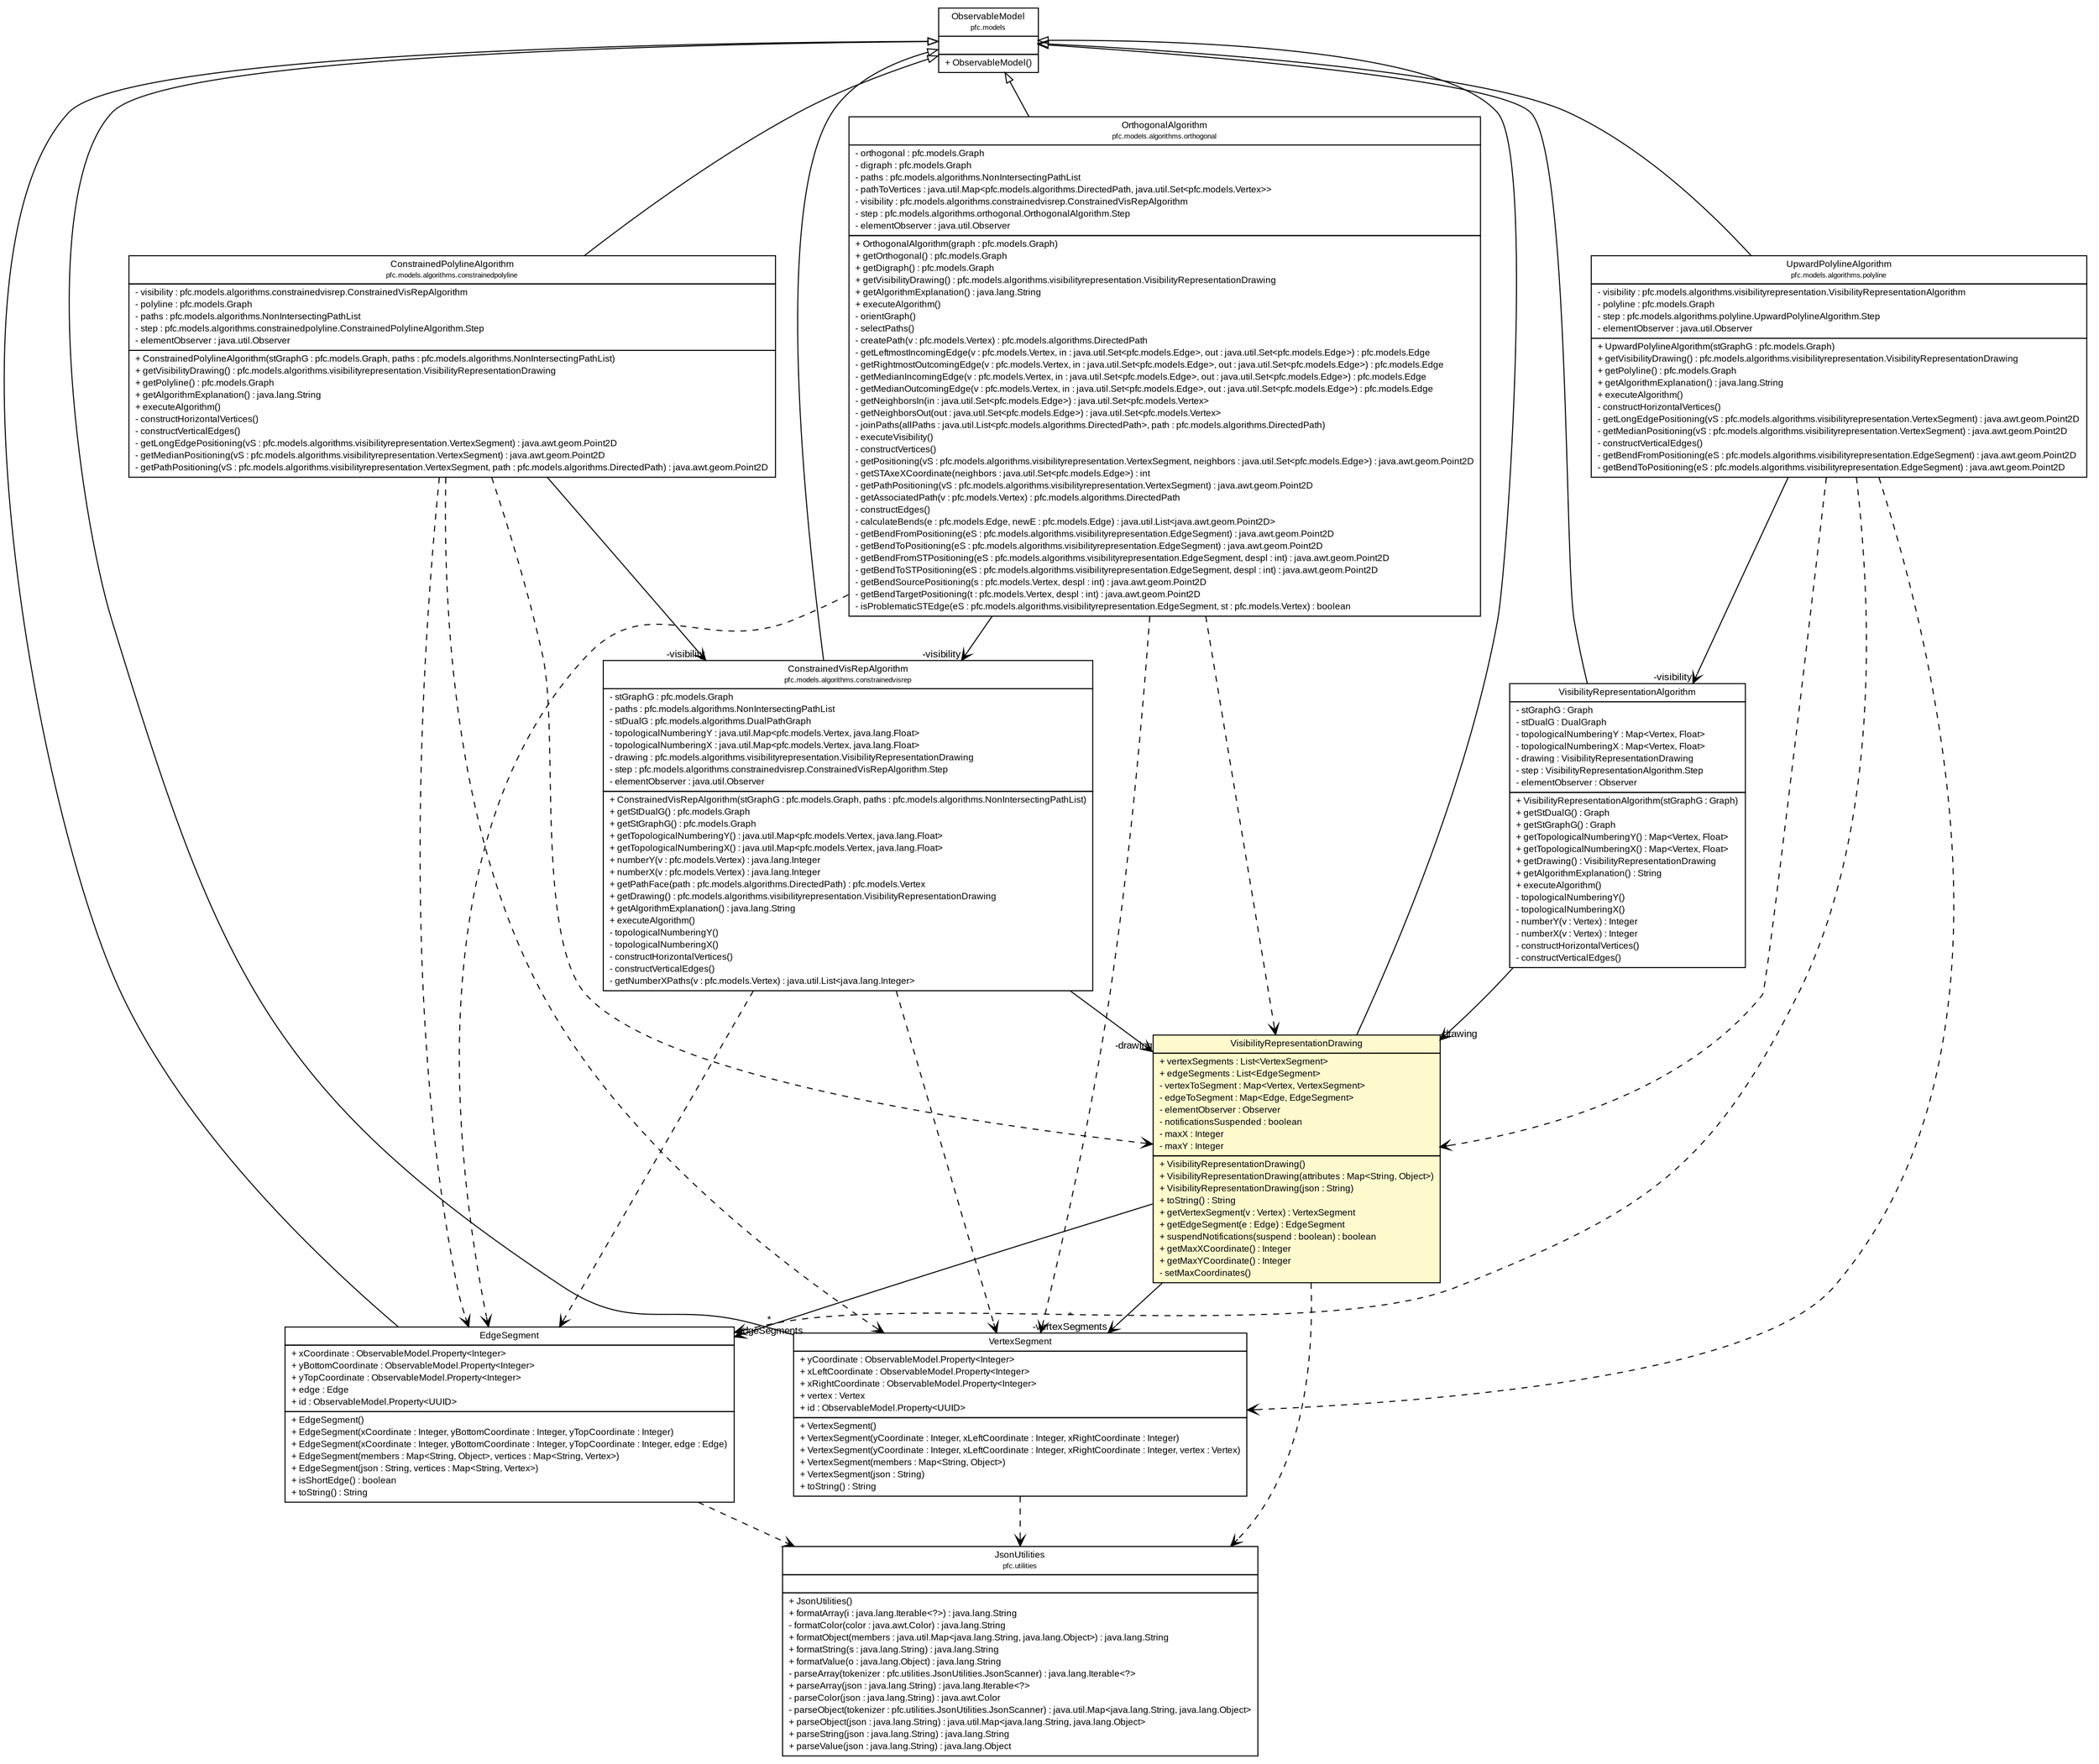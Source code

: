 #!/usr/local/bin/dot
#
# Class diagram 
# Generated by UMLGraph version R5_6 (http://www.umlgraph.org/)
#

digraph G {
	edge [fontname="arial",fontsize=10,labelfontname="arial",labelfontsize=10];
	node [fontname="arial",fontsize=10,shape=plaintext];
	nodesep=0.25;
	ranksep=0.5;
	// pfc.models.ObservableModel
	c17927 [label=<<table title="pfc.models.ObservableModel" border="0" cellborder="1" cellspacing="0" cellpadding="2" port="p" href="../../ObservableModel.html">
		<tr><td><table border="0" cellspacing="0" cellpadding="1">
<tr><td align="center" balign="center"> ObservableModel </td></tr>
<tr><td align="center" balign="center"><font point-size="7.0"> pfc.models </font></td></tr>
		</table></td></tr>
		<tr><td><table border="0" cellspacing="0" cellpadding="1">
<tr><td align="left" balign="left">  </td></tr>
		</table></td></tr>
		<tr><td><table border="0" cellspacing="0" cellpadding="1">
<tr><td align="left" balign="left"> + ObservableModel() </td></tr>
		</table></td></tr>
		</table>>, URL="../../ObservableModel.html", fontname="arial", fontcolor="black", fontsize=9.0];
	// pfc.models.algorithms.constrainedpolyline.ConstrainedPolylineAlgorithm
	c17938 [label=<<table title="pfc.models.algorithms.constrainedpolyline.ConstrainedPolylineAlgorithm" border="0" cellborder="1" cellspacing="0" cellpadding="2" port="p" href="../constrainedpolyline/ConstrainedPolylineAlgorithm.html">
		<tr><td><table border="0" cellspacing="0" cellpadding="1">
<tr><td align="center" balign="center"> ConstrainedPolylineAlgorithm </td></tr>
<tr><td align="center" balign="center"><font point-size="7.0"> pfc.models.algorithms.constrainedpolyline </font></td></tr>
		</table></td></tr>
		<tr><td><table border="0" cellspacing="0" cellpadding="1">
<tr><td align="left" balign="left"> - visibility : pfc.models.algorithms.constrainedvisrep.ConstrainedVisRepAlgorithm </td></tr>
<tr><td align="left" balign="left"> - polyline : pfc.models.Graph </td></tr>
<tr><td align="left" balign="left"> - paths : pfc.models.algorithms.NonIntersectingPathList </td></tr>
<tr><td align="left" balign="left"> - step : pfc.models.algorithms.constrainedpolyline.ConstrainedPolylineAlgorithm.Step </td></tr>
<tr><td align="left" balign="left"> - elementObserver : java.util.Observer </td></tr>
		</table></td></tr>
		<tr><td><table border="0" cellspacing="0" cellpadding="1">
<tr><td align="left" balign="left"> + ConstrainedPolylineAlgorithm(stGraphG : pfc.models.Graph, paths : pfc.models.algorithms.NonIntersectingPathList) </td></tr>
<tr><td align="left" balign="left"> + getVisibilityDrawing() : pfc.models.algorithms.visibilityrepresentation.VisibilityRepresentationDrawing </td></tr>
<tr><td align="left" balign="left"> + getPolyline() : pfc.models.Graph </td></tr>
<tr><td align="left" balign="left"> + getAlgorithmExplanation() : java.lang.String </td></tr>
<tr><td align="left" balign="left"> + executeAlgorithm() </td></tr>
<tr><td align="left" balign="left"> - constructHorizontalVertices() </td></tr>
<tr><td align="left" balign="left"> - constructVerticalEdges() </td></tr>
<tr><td align="left" balign="left"> - getLongEdgePositioning(vS : pfc.models.algorithms.visibilityrepresentation.VertexSegment) : java.awt.geom.Point2D </td></tr>
<tr><td align="left" balign="left"> - getMedianPositioning(vS : pfc.models.algorithms.visibilityrepresentation.VertexSegment) : java.awt.geom.Point2D </td></tr>
<tr><td align="left" balign="left"> - getPathPositioning(vS : pfc.models.algorithms.visibilityrepresentation.VertexSegment, path : pfc.models.algorithms.DirectedPath) : java.awt.geom.Point2D </td></tr>
		</table></td></tr>
		</table>>, URL="../constrainedpolyline/ConstrainedPolylineAlgorithm.html", fontname="arial", fontcolor="black", fontsize=9.0];
	// pfc.models.algorithms.constrainedvisrep.ConstrainedVisRepAlgorithm
	c17940 [label=<<table title="pfc.models.algorithms.constrainedvisrep.ConstrainedVisRepAlgorithm" border="0" cellborder="1" cellspacing="0" cellpadding="2" port="p" href="../constrainedvisrep/ConstrainedVisRepAlgorithm.html">
		<tr><td><table border="0" cellspacing="0" cellpadding="1">
<tr><td align="center" balign="center"> ConstrainedVisRepAlgorithm </td></tr>
<tr><td align="center" balign="center"><font point-size="7.0"> pfc.models.algorithms.constrainedvisrep </font></td></tr>
		</table></td></tr>
		<tr><td><table border="0" cellspacing="0" cellpadding="1">
<tr><td align="left" balign="left"> - stGraphG : pfc.models.Graph </td></tr>
<tr><td align="left" balign="left"> - paths : pfc.models.algorithms.NonIntersectingPathList </td></tr>
<tr><td align="left" balign="left"> - stDualG : pfc.models.algorithms.DualPathGraph </td></tr>
<tr><td align="left" balign="left"> - topologicalNumberingY : java.util.Map&lt;pfc.models.Vertex, java.lang.Float&gt; </td></tr>
<tr><td align="left" balign="left"> - topologicalNumberingX : java.util.Map&lt;pfc.models.Vertex, java.lang.Float&gt; </td></tr>
<tr><td align="left" balign="left"> - drawing : pfc.models.algorithms.visibilityrepresentation.VisibilityRepresentationDrawing </td></tr>
<tr><td align="left" balign="left"> - step : pfc.models.algorithms.constrainedvisrep.ConstrainedVisRepAlgorithm.Step </td></tr>
<tr><td align="left" balign="left"> - elementObserver : java.util.Observer </td></tr>
		</table></td></tr>
		<tr><td><table border="0" cellspacing="0" cellpadding="1">
<tr><td align="left" balign="left"> + ConstrainedVisRepAlgorithm(stGraphG : pfc.models.Graph, paths : pfc.models.algorithms.NonIntersectingPathList) </td></tr>
<tr><td align="left" balign="left"> + getStDualG() : pfc.models.Graph </td></tr>
<tr><td align="left" balign="left"> + getStGraphG() : pfc.models.Graph </td></tr>
<tr><td align="left" balign="left"> + getTopologicalNumberingY() : java.util.Map&lt;pfc.models.Vertex, java.lang.Float&gt; </td></tr>
<tr><td align="left" balign="left"> + getTopologicalNumberingX() : java.util.Map&lt;pfc.models.Vertex, java.lang.Float&gt; </td></tr>
<tr><td align="left" balign="left"> + numberY(v : pfc.models.Vertex) : java.lang.Integer </td></tr>
<tr><td align="left" balign="left"> + numberX(v : pfc.models.Vertex) : java.lang.Integer </td></tr>
<tr><td align="left" balign="left"> + getPathFace(path : pfc.models.algorithms.DirectedPath) : pfc.models.Vertex </td></tr>
<tr><td align="left" balign="left"> + getDrawing() : pfc.models.algorithms.visibilityrepresentation.VisibilityRepresentationDrawing </td></tr>
<tr><td align="left" balign="left"> + getAlgorithmExplanation() : java.lang.String </td></tr>
<tr><td align="left" balign="left"> + executeAlgorithm() </td></tr>
<tr><td align="left" balign="left"> - topologicalNumberingY() </td></tr>
<tr><td align="left" balign="left"> - topologicalNumberingX() </td></tr>
<tr><td align="left" balign="left"> - constructHorizontalVertices() </td></tr>
<tr><td align="left" balign="left"> - constructVerticalEdges() </td></tr>
<tr><td align="left" balign="left"> - getNumberXPaths(v : pfc.models.Vertex) : java.util.List&lt;java.lang.Integer&gt; </td></tr>
		</table></td></tr>
		</table>>, URL="../constrainedvisrep/ConstrainedVisRepAlgorithm.html", fontname="arial", fontcolor="black", fontsize=9.0];
	// pfc.models.algorithms.orthogonal.OrthogonalAlgorithm
	c17943 [label=<<table title="pfc.models.algorithms.orthogonal.OrthogonalAlgorithm" border="0" cellborder="1" cellspacing="0" cellpadding="2" port="p" href="../orthogonal/OrthogonalAlgorithm.html">
		<tr><td><table border="0" cellspacing="0" cellpadding="1">
<tr><td align="center" balign="center"> OrthogonalAlgorithm </td></tr>
<tr><td align="center" balign="center"><font point-size="7.0"> pfc.models.algorithms.orthogonal </font></td></tr>
		</table></td></tr>
		<tr><td><table border="0" cellspacing="0" cellpadding="1">
<tr><td align="left" balign="left"> - orthogonal : pfc.models.Graph </td></tr>
<tr><td align="left" balign="left"> - digraph : pfc.models.Graph </td></tr>
<tr><td align="left" balign="left"> - paths : pfc.models.algorithms.NonIntersectingPathList </td></tr>
<tr><td align="left" balign="left"> - pathToVertices : java.util.Map&lt;pfc.models.algorithms.DirectedPath, java.util.Set&lt;pfc.models.Vertex&gt;&gt; </td></tr>
<tr><td align="left" balign="left"> - visibility : pfc.models.algorithms.constrainedvisrep.ConstrainedVisRepAlgorithm </td></tr>
<tr><td align="left" balign="left"> - step : pfc.models.algorithms.orthogonal.OrthogonalAlgorithm.Step </td></tr>
<tr><td align="left" balign="left"> - elementObserver : java.util.Observer </td></tr>
		</table></td></tr>
		<tr><td><table border="0" cellspacing="0" cellpadding="1">
<tr><td align="left" balign="left"> + OrthogonalAlgorithm(graph : pfc.models.Graph) </td></tr>
<tr><td align="left" balign="left"> + getOrthogonal() : pfc.models.Graph </td></tr>
<tr><td align="left" balign="left"> + getDigraph() : pfc.models.Graph </td></tr>
<tr><td align="left" balign="left"> + getVisibilityDrawing() : pfc.models.algorithms.visibilityrepresentation.VisibilityRepresentationDrawing </td></tr>
<tr><td align="left" balign="left"> + getAlgorithmExplanation() : java.lang.String </td></tr>
<tr><td align="left" balign="left"> + executeAlgorithm() </td></tr>
<tr><td align="left" balign="left"> - orientGraph() </td></tr>
<tr><td align="left" balign="left"> - selectPaths() </td></tr>
<tr><td align="left" balign="left"> - createPath(v : pfc.models.Vertex) : pfc.models.algorithms.DirectedPath </td></tr>
<tr><td align="left" balign="left"> - getLeftmostIncomingEdge(v : pfc.models.Vertex, in : java.util.Set&lt;pfc.models.Edge&gt;, out : java.util.Set&lt;pfc.models.Edge&gt;) : pfc.models.Edge </td></tr>
<tr><td align="left" balign="left"> - getRightmostOutcomingEdge(v : pfc.models.Vertex, in : java.util.Set&lt;pfc.models.Edge&gt;, out : java.util.Set&lt;pfc.models.Edge&gt;) : pfc.models.Edge </td></tr>
<tr><td align="left" balign="left"> - getMedianIncomingEdge(v : pfc.models.Vertex, in : java.util.Set&lt;pfc.models.Edge&gt;, out : java.util.Set&lt;pfc.models.Edge&gt;) : pfc.models.Edge </td></tr>
<tr><td align="left" balign="left"> - getMedianOutcomingEdge(v : pfc.models.Vertex, in : java.util.Set&lt;pfc.models.Edge&gt;, out : java.util.Set&lt;pfc.models.Edge&gt;) : pfc.models.Edge </td></tr>
<tr><td align="left" balign="left"> - getNeighborsIn(in : java.util.Set&lt;pfc.models.Edge&gt;) : java.util.Set&lt;pfc.models.Vertex&gt; </td></tr>
<tr><td align="left" balign="left"> - getNeighborsOut(out : java.util.Set&lt;pfc.models.Edge&gt;) : java.util.Set&lt;pfc.models.Vertex&gt; </td></tr>
<tr><td align="left" balign="left"> - joinPaths(allPaths : java.util.List&lt;pfc.models.algorithms.DirectedPath&gt;, path : pfc.models.algorithms.DirectedPath) </td></tr>
<tr><td align="left" balign="left"> - executeVisibility() </td></tr>
<tr><td align="left" balign="left"> - constructVertices() </td></tr>
<tr><td align="left" balign="left"> - getPositioning(vS : pfc.models.algorithms.visibilityrepresentation.VertexSegment, neighbors : java.util.Set&lt;pfc.models.Edge&gt;) : java.awt.geom.Point2D </td></tr>
<tr><td align="left" balign="left"> - getSTAxeXCoordinate(neighbors : java.util.Set&lt;pfc.models.Edge&gt;) : int </td></tr>
<tr><td align="left" balign="left"> - getPathPositioning(vS : pfc.models.algorithms.visibilityrepresentation.VertexSegment) : java.awt.geom.Point2D </td></tr>
<tr><td align="left" balign="left"> - getAssociatedPath(v : pfc.models.Vertex) : pfc.models.algorithms.DirectedPath </td></tr>
<tr><td align="left" balign="left"> - constructEdges() </td></tr>
<tr><td align="left" balign="left"> - calculateBends(e : pfc.models.Edge, newE : pfc.models.Edge) : java.util.List&lt;java.awt.geom.Point2D&gt; </td></tr>
<tr><td align="left" balign="left"> - getBendFromPositioning(eS : pfc.models.algorithms.visibilityrepresentation.EdgeSegment) : java.awt.geom.Point2D </td></tr>
<tr><td align="left" balign="left"> - getBendToPositioning(eS : pfc.models.algorithms.visibilityrepresentation.EdgeSegment) : java.awt.geom.Point2D </td></tr>
<tr><td align="left" balign="left"> - getBendFromSTPositioning(eS : pfc.models.algorithms.visibilityrepresentation.EdgeSegment, despl : int) : java.awt.geom.Point2D </td></tr>
<tr><td align="left" balign="left"> - getBendToSTPositioning(eS : pfc.models.algorithms.visibilityrepresentation.EdgeSegment, despl : int) : java.awt.geom.Point2D </td></tr>
<tr><td align="left" balign="left"> - getBendSourcePositioning(s : pfc.models.Vertex, despl : int) : java.awt.geom.Point2D </td></tr>
<tr><td align="left" balign="left"> - getBendTargetPositioning(t : pfc.models.Vertex, despl : int) : java.awt.geom.Point2D </td></tr>
<tr><td align="left" balign="left"> - isProblematicSTEdge(eS : pfc.models.algorithms.visibilityrepresentation.EdgeSegment, st : pfc.models.Vertex) : boolean </td></tr>
		</table></td></tr>
		</table>>, URL="../orthogonal/OrthogonalAlgorithm.html", fontname="arial", fontcolor="black", fontsize=9.0];
	// pfc.models.algorithms.polyline.UpwardPolylineAlgorithm
	c17946 [label=<<table title="pfc.models.algorithms.polyline.UpwardPolylineAlgorithm" border="0" cellborder="1" cellspacing="0" cellpadding="2" port="p" href="../polyline/UpwardPolylineAlgorithm.html">
		<tr><td><table border="0" cellspacing="0" cellpadding="1">
<tr><td align="center" balign="center"> UpwardPolylineAlgorithm </td></tr>
<tr><td align="center" balign="center"><font point-size="7.0"> pfc.models.algorithms.polyline </font></td></tr>
		</table></td></tr>
		<tr><td><table border="0" cellspacing="0" cellpadding="1">
<tr><td align="left" balign="left"> - visibility : pfc.models.algorithms.visibilityrepresentation.VisibilityRepresentationAlgorithm </td></tr>
<tr><td align="left" balign="left"> - polyline : pfc.models.Graph </td></tr>
<tr><td align="left" balign="left"> - step : pfc.models.algorithms.polyline.UpwardPolylineAlgorithm.Step </td></tr>
<tr><td align="left" balign="left"> - elementObserver : java.util.Observer </td></tr>
		</table></td></tr>
		<tr><td><table border="0" cellspacing="0" cellpadding="1">
<tr><td align="left" balign="left"> + UpwardPolylineAlgorithm(stGraphG : pfc.models.Graph) </td></tr>
<tr><td align="left" balign="left"> + getVisibilityDrawing() : pfc.models.algorithms.visibilityrepresentation.VisibilityRepresentationDrawing </td></tr>
<tr><td align="left" balign="left"> + getPolyline() : pfc.models.Graph </td></tr>
<tr><td align="left" balign="left"> + getAlgorithmExplanation() : java.lang.String </td></tr>
<tr><td align="left" balign="left"> + executeAlgorithm() </td></tr>
<tr><td align="left" balign="left"> - constructHorizontalVertices() </td></tr>
<tr><td align="left" balign="left"> - getLongEdgePositioning(vS : pfc.models.algorithms.visibilityrepresentation.VertexSegment) : java.awt.geom.Point2D </td></tr>
<tr><td align="left" balign="left"> - getMedianPositioning(vS : pfc.models.algorithms.visibilityrepresentation.VertexSegment) : java.awt.geom.Point2D </td></tr>
<tr><td align="left" balign="left"> - constructVerticalEdges() </td></tr>
<tr><td align="left" balign="left"> - getBendFromPositioning(eS : pfc.models.algorithms.visibilityrepresentation.EdgeSegment) : java.awt.geom.Point2D </td></tr>
<tr><td align="left" balign="left"> - getBendToPositioning(eS : pfc.models.algorithms.visibilityrepresentation.EdgeSegment) : java.awt.geom.Point2D </td></tr>
		</table></td></tr>
		</table>>, URL="../polyline/UpwardPolylineAlgorithm.html", fontname="arial", fontcolor="black", fontsize=9.0];
	// pfc.models.algorithms.visibilityrepresentation.VisibilityRepresentationDrawing
	c17956 [label=<<table title="pfc.models.algorithms.visibilityrepresentation.VisibilityRepresentationDrawing" border="0" cellborder="1" cellspacing="0" cellpadding="2" port="p" bgcolor="lemonChiffon" href="./VisibilityRepresentationDrawing.html">
		<tr><td><table border="0" cellspacing="0" cellpadding="1">
<tr><td align="center" balign="center"> VisibilityRepresentationDrawing </td></tr>
		</table></td></tr>
		<tr><td><table border="0" cellspacing="0" cellpadding="1">
<tr><td align="left" balign="left"> + vertexSegments : List&lt;VertexSegment&gt; </td></tr>
<tr><td align="left" balign="left"> + edgeSegments : List&lt;EdgeSegment&gt; </td></tr>
<tr><td align="left" balign="left"> - vertexToSegment : Map&lt;Vertex, VertexSegment&gt; </td></tr>
<tr><td align="left" balign="left"> - edgeToSegment : Map&lt;Edge, EdgeSegment&gt; </td></tr>
<tr><td align="left" balign="left"> - elementObserver : Observer </td></tr>
<tr><td align="left" balign="left"> - notificationsSuspended : boolean </td></tr>
<tr><td align="left" balign="left"> - maxX : Integer </td></tr>
<tr><td align="left" balign="left"> - maxY : Integer </td></tr>
		</table></td></tr>
		<tr><td><table border="0" cellspacing="0" cellpadding="1">
<tr><td align="left" balign="left"> + VisibilityRepresentationDrawing() </td></tr>
<tr><td align="left" balign="left"> + VisibilityRepresentationDrawing(attributes : Map&lt;String, Object&gt;) </td></tr>
<tr><td align="left" balign="left"> + VisibilityRepresentationDrawing(json : String) </td></tr>
<tr><td align="left" balign="left"> + toString() : String </td></tr>
<tr><td align="left" balign="left"> + getVertexSegment(v : Vertex) : VertexSegment </td></tr>
<tr><td align="left" balign="left"> + getEdgeSegment(e : Edge) : EdgeSegment </td></tr>
<tr><td align="left" balign="left"> + suspendNotifications(suspend : boolean) : boolean </td></tr>
<tr><td align="left" balign="left"> + getMaxXCoordinate() : Integer </td></tr>
<tr><td align="left" balign="left"> + getMaxYCoordinate() : Integer </td></tr>
<tr><td align="left" balign="left"> - setMaxCoordinates() </td></tr>
		</table></td></tr>
		</table>>, URL="./VisibilityRepresentationDrawing.html", fontname="arial", fontcolor="black", fontsize=9.0];
	// pfc.models.algorithms.visibilityrepresentation.VisibilityRepresentationAlgorithm
	c17959 [label=<<table title="pfc.models.algorithms.visibilityrepresentation.VisibilityRepresentationAlgorithm" border="0" cellborder="1" cellspacing="0" cellpadding="2" port="p" href="./VisibilityRepresentationAlgorithm.html">
		<tr><td><table border="0" cellspacing="0" cellpadding="1">
<tr><td align="center" balign="center"> VisibilityRepresentationAlgorithm </td></tr>
		</table></td></tr>
		<tr><td><table border="0" cellspacing="0" cellpadding="1">
<tr><td align="left" balign="left"> - stGraphG : Graph </td></tr>
<tr><td align="left" balign="left"> - stDualG : DualGraph </td></tr>
<tr><td align="left" balign="left"> - topologicalNumberingY : Map&lt;Vertex, Float&gt; </td></tr>
<tr><td align="left" balign="left"> - topologicalNumberingX : Map&lt;Vertex, Float&gt; </td></tr>
<tr><td align="left" balign="left"> - drawing : VisibilityRepresentationDrawing </td></tr>
<tr><td align="left" balign="left"> - step : VisibilityRepresentationAlgorithm.Step </td></tr>
<tr><td align="left" balign="left"> - elementObserver : Observer </td></tr>
		</table></td></tr>
		<tr><td><table border="0" cellspacing="0" cellpadding="1">
<tr><td align="left" balign="left"> + VisibilityRepresentationAlgorithm(stGraphG : Graph) </td></tr>
<tr><td align="left" balign="left"> + getStDualG() : Graph </td></tr>
<tr><td align="left" balign="left"> + getStGraphG() : Graph </td></tr>
<tr><td align="left" balign="left"> + getTopologicalNumberingY() : Map&lt;Vertex, Float&gt; </td></tr>
<tr><td align="left" balign="left"> + getTopologicalNumberingX() : Map&lt;Vertex, Float&gt; </td></tr>
<tr><td align="left" balign="left"> + getDrawing() : VisibilityRepresentationDrawing </td></tr>
<tr><td align="left" balign="left"> + getAlgorithmExplanation() : String </td></tr>
<tr><td align="left" balign="left"> + executeAlgorithm() </td></tr>
<tr><td align="left" balign="left"> - topologicalNumberingY() </td></tr>
<tr><td align="left" balign="left"> - topologicalNumberingX() </td></tr>
<tr><td align="left" balign="left"> - numberY(v : Vertex) : Integer </td></tr>
<tr><td align="left" balign="left"> - numberX(v : Vertex) : Integer </td></tr>
<tr><td align="left" balign="left"> - constructHorizontalVertices() </td></tr>
<tr><td align="left" balign="left"> - constructVerticalEdges() </td></tr>
		</table></td></tr>
		</table>>, URL="./VisibilityRepresentationAlgorithm.html", fontname="arial", fontcolor="black", fontsize=9.0];
	// pfc.models.algorithms.visibilityrepresentation.VertexSegment
	c17961 [label=<<table title="pfc.models.algorithms.visibilityrepresentation.VertexSegment" border="0" cellborder="1" cellspacing="0" cellpadding="2" port="p" href="./VertexSegment.html">
		<tr><td><table border="0" cellspacing="0" cellpadding="1">
<tr><td align="center" balign="center"> VertexSegment </td></tr>
		</table></td></tr>
		<tr><td><table border="0" cellspacing="0" cellpadding="1">
<tr><td align="left" balign="left"> + yCoordinate : ObservableModel.Property&lt;Integer&gt; </td></tr>
<tr><td align="left" balign="left"> + xLeftCoordinate : ObservableModel.Property&lt;Integer&gt; </td></tr>
<tr><td align="left" balign="left"> + xRightCoordinate : ObservableModel.Property&lt;Integer&gt; </td></tr>
<tr><td align="left" balign="left"> + vertex : Vertex </td></tr>
<tr><td align="left" balign="left"> + id : ObservableModel.Property&lt;UUID&gt; </td></tr>
		</table></td></tr>
		<tr><td><table border="0" cellspacing="0" cellpadding="1">
<tr><td align="left" balign="left"> + VertexSegment() </td></tr>
<tr><td align="left" balign="left"> + VertexSegment(yCoordinate : Integer, xLeftCoordinate : Integer, xRightCoordinate : Integer) </td></tr>
<tr><td align="left" balign="left"> + VertexSegment(yCoordinate : Integer, xLeftCoordinate : Integer, xRightCoordinate : Integer, vertex : Vertex) </td></tr>
<tr><td align="left" balign="left"> + VertexSegment(members : Map&lt;String, Object&gt;) </td></tr>
<tr><td align="left" balign="left"> + VertexSegment(json : String) </td></tr>
<tr><td align="left" balign="left"> + toString() : String </td></tr>
		</table></td></tr>
		</table>>, URL="./VertexSegment.html", fontname="arial", fontcolor="black", fontsize=9.0];
	// pfc.models.algorithms.visibilityrepresentation.EdgeSegment
	c17962 [label=<<table title="pfc.models.algorithms.visibilityrepresentation.EdgeSegment" border="0" cellborder="1" cellspacing="0" cellpadding="2" port="p" href="./EdgeSegment.html">
		<tr><td><table border="0" cellspacing="0" cellpadding="1">
<tr><td align="center" balign="center"> EdgeSegment </td></tr>
		</table></td></tr>
		<tr><td><table border="0" cellspacing="0" cellpadding="1">
<tr><td align="left" balign="left"> + xCoordinate : ObservableModel.Property&lt;Integer&gt; </td></tr>
<tr><td align="left" balign="left"> + yBottomCoordinate : ObservableModel.Property&lt;Integer&gt; </td></tr>
<tr><td align="left" balign="left"> + yTopCoordinate : ObservableModel.Property&lt;Integer&gt; </td></tr>
<tr><td align="left" balign="left"> + edge : Edge </td></tr>
<tr><td align="left" balign="left"> + id : ObservableModel.Property&lt;UUID&gt; </td></tr>
		</table></td></tr>
		<tr><td><table border="0" cellspacing="0" cellpadding="1">
<tr><td align="left" balign="left"> + EdgeSegment() </td></tr>
<tr><td align="left" balign="left"> + EdgeSegment(xCoordinate : Integer, yBottomCoordinate : Integer, yTopCoordinate : Integer) </td></tr>
<tr><td align="left" balign="left"> + EdgeSegment(xCoordinate : Integer, yBottomCoordinate : Integer, yTopCoordinate : Integer, edge : Edge) </td></tr>
<tr><td align="left" balign="left"> + EdgeSegment(members : Map&lt;String, Object&gt;, vertices : Map&lt;String, Vertex&gt;) </td></tr>
<tr><td align="left" balign="left"> + EdgeSegment(json : String, vertices : Map&lt;String, Vertex&gt;) </td></tr>
<tr><td align="left" balign="left"> + isShortEdge() : boolean </td></tr>
<tr><td align="left" balign="left"> + toString() : String </td></tr>
		</table></td></tr>
		</table>>, URL="./EdgeSegment.html", fontname="arial", fontcolor="black", fontsize=9.0];
	// pfc.utilities.JsonUtilities
	c17975 [label=<<table title="pfc.utilities.JsonUtilities" border="0" cellborder="1" cellspacing="0" cellpadding="2" port="p" href="../../../utilities/JsonUtilities.html">
		<tr><td><table border="0" cellspacing="0" cellpadding="1">
<tr><td align="center" balign="center"> JsonUtilities </td></tr>
<tr><td align="center" balign="center"><font point-size="7.0"> pfc.utilities </font></td></tr>
		</table></td></tr>
		<tr><td><table border="0" cellspacing="0" cellpadding="1">
<tr><td align="left" balign="left">  </td></tr>
		</table></td></tr>
		<tr><td><table border="0" cellspacing="0" cellpadding="1">
<tr><td align="left" balign="left"> + JsonUtilities() </td></tr>
<tr><td align="left" balign="left"> + formatArray(i : java.lang.Iterable&lt;?&gt;) : java.lang.String </td></tr>
<tr><td align="left" balign="left"> - formatColor(color : java.awt.Color) : java.lang.String </td></tr>
<tr><td align="left" balign="left"> + formatObject(members : java.util.Map&lt;java.lang.String, java.lang.Object&gt;) : java.lang.String </td></tr>
<tr><td align="left" balign="left"> + formatString(s : java.lang.String) : java.lang.String </td></tr>
<tr><td align="left" balign="left"> + formatValue(o : java.lang.Object) : java.lang.String </td></tr>
<tr><td align="left" balign="left"> - parseArray(tokenizer : pfc.utilities.JsonUtilities.JsonScanner) : java.lang.Iterable&lt;?&gt; </td></tr>
<tr><td align="left" balign="left"> + parseArray(json : java.lang.String) : java.lang.Iterable&lt;?&gt; </td></tr>
<tr><td align="left" balign="left"> - parseColor(json : java.lang.String) : java.awt.Color </td></tr>
<tr><td align="left" balign="left"> - parseObject(tokenizer : pfc.utilities.JsonUtilities.JsonScanner) : java.util.Map&lt;java.lang.String, java.lang.Object&gt; </td></tr>
<tr><td align="left" balign="left"> + parseObject(json : java.lang.String) : java.util.Map&lt;java.lang.String, java.lang.Object&gt; </td></tr>
<tr><td align="left" balign="left"> + parseString(json : java.lang.String) : java.lang.String </td></tr>
<tr><td align="left" balign="left"> + parseValue(json : java.lang.String) : java.lang.Object </td></tr>
		</table></td></tr>
		</table>>, URL="../../../utilities/JsonUtilities.html", fontname="arial", fontcolor="black", fontsize=9.0];
	//pfc.models.algorithms.constrainedpolyline.ConstrainedPolylineAlgorithm extends pfc.models.ObservableModel
	c17927:p -> c17938:p [dir=back,arrowtail=empty];
	// pfc.models.algorithms.constrainedpolyline.ConstrainedPolylineAlgorithm NAVASSOC pfc.models.algorithms.constrainedvisrep.ConstrainedVisRepAlgorithm
	c17938:p -> c17940:p [taillabel="", label="", headlabel="-visibility", fontname="arial", fontcolor="black", fontsize=10.0, color="black", arrowhead=open];
	// pfc.models.algorithms.constrainedpolyline.ConstrainedPolylineAlgorithm DEPEND pfc.models.algorithms.visibilityrepresentation.EdgeSegment
	c17938:p -> c17962:p [taillabel="", label="", headlabel="", fontname="arial", fontcolor="black", fontsize=10.0, color="black", arrowhead=open, style=dashed];
	// pfc.models.algorithms.constrainedpolyline.ConstrainedPolylineAlgorithm DEPEND pfc.models.algorithms.visibilityrepresentation.VertexSegment
	c17938:p -> c17961:p [taillabel="", label="", headlabel="", fontname="arial", fontcolor="black", fontsize=10.0, color="black", arrowhead=open, style=dashed];
	// pfc.models.algorithms.constrainedpolyline.ConstrainedPolylineAlgorithm DEPEND pfc.models.algorithms.visibilityrepresentation.VisibilityRepresentationDrawing
	c17938:p -> c17956:p [taillabel="", label="", headlabel="", fontname="arial", fontcolor="black", fontsize=10.0, color="black", arrowhead=open, style=dashed];
	//pfc.models.algorithms.constrainedvisrep.ConstrainedVisRepAlgorithm extends pfc.models.ObservableModel
	c17927:p -> c17940:p [dir=back,arrowtail=empty];
	// pfc.models.algorithms.constrainedvisrep.ConstrainedVisRepAlgorithm NAVASSOC pfc.models.algorithms.visibilityrepresentation.VisibilityRepresentationDrawing
	c17940:p -> c17956:p [taillabel="", label="", headlabel="-drawing", fontname="arial", fontcolor="black", fontsize=10.0, color="black", arrowhead=open];
	// pfc.models.algorithms.constrainedvisrep.ConstrainedVisRepAlgorithm DEPEND pfc.models.algorithms.visibilityrepresentation.EdgeSegment
	c17940:p -> c17962:p [taillabel="", label="", headlabel="", fontname="arial", fontcolor="black", fontsize=10.0, color="black", arrowhead=open, style=dashed];
	// pfc.models.algorithms.constrainedvisrep.ConstrainedVisRepAlgorithm DEPEND pfc.models.algorithms.visibilityrepresentation.VertexSegment
	c17940:p -> c17961:p [taillabel="", label="", headlabel="", fontname="arial", fontcolor="black", fontsize=10.0, color="black", arrowhead=open, style=dashed];
	//pfc.models.algorithms.orthogonal.OrthogonalAlgorithm extends pfc.models.ObservableModel
	c17927:p -> c17943:p [dir=back,arrowtail=empty];
	// pfc.models.algorithms.orthogonal.OrthogonalAlgorithm NAVASSOC pfc.models.algorithms.constrainedvisrep.ConstrainedVisRepAlgorithm
	c17943:p -> c17940:p [taillabel="", label="", headlabel="-visibility", fontname="arial", fontcolor="black", fontsize=10.0, color="black", arrowhead=open];
	// pfc.models.algorithms.orthogonal.OrthogonalAlgorithm DEPEND pfc.models.algorithms.visibilityrepresentation.EdgeSegment
	c17943:p -> c17962:p [taillabel="", label="", headlabel="", fontname="arial", fontcolor="black", fontsize=10.0, color="black", arrowhead=open, style=dashed];
	// pfc.models.algorithms.orthogonal.OrthogonalAlgorithm DEPEND pfc.models.algorithms.visibilityrepresentation.VertexSegment
	c17943:p -> c17961:p [taillabel="", label="", headlabel="", fontname="arial", fontcolor="black", fontsize=10.0, color="black", arrowhead=open, style=dashed];
	// pfc.models.algorithms.orthogonal.OrthogonalAlgorithm DEPEND pfc.models.algorithms.visibilityrepresentation.VisibilityRepresentationDrawing
	c17943:p -> c17956:p [taillabel="", label="", headlabel="", fontname="arial", fontcolor="black", fontsize=10.0, color="black", arrowhead=open, style=dashed];
	//pfc.models.algorithms.polyline.UpwardPolylineAlgorithm extends pfc.models.ObservableModel
	c17927:p -> c17946:p [dir=back,arrowtail=empty];
	// pfc.models.algorithms.polyline.UpwardPolylineAlgorithm NAVASSOC pfc.models.algorithms.visibilityrepresentation.VisibilityRepresentationAlgorithm
	c17946:p -> c17959:p [taillabel="", label="", headlabel="-visibility", fontname="arial", fontcolor="black", fontsize=10.0, color="black", arrowhead=open];
	// pfc.models.algorithms.polyline.UpwardPolylineAlgorithm DEPEND pfc.models.algorithms.visibilityrepresentation.EdgeSegment
	c17946:p -> c17962:p [taillabel="", label="", headlabel="", fontname="arial", fontcolor="black", fontsize=10.0, color="black", arrowhead=open, style=dashed];
	// pfc.models.algorithms.polyline.UpwardPolylineAlgorithm DEPEND pfc.models.algorithms.visibilityrepresentation.VertexSegment
	c17946:p -> c17961:p [taillabel="", label="", headlabel="", fontname="arial", fontcolor="black", fontsize=10.0, color="black", arrowhead=open, style=dashed];
	// pfc.models.algorithms.polyline.UpwardPolylineAlgorithm DEPEND pfc.models.algorithms.visibilityrepresentation.VisibilityRepresentationDrawing
	c17946:p -> c17956:p [taillabel="", label="", headlabel="", fontname="arial", fontcolor="black", fontsize=10.0, color="black", arrowhead=open, style=dashed];
	//pfc.models.algorithms.visibilityrepresentation.VisibilityRepresentationDrawing extends pfc.models.ObservableModel
	c17927:p -> c17956:p [dir=back,arrowtail=empty];
	// pfc.models.algorithms.visibilityrepresentation.VisibilityRepresentationDrawing NAVASSOC pfc.models.algorithms.visibilityrepresentation.VertexSegment
	c17956:p -> c17961:p [taillabel="", label="", headlabel="*\n-vertexSegments", fontname="arial", fontcolor="black", fontsize=10.0, color="black", arrowhead=open];
	// pfc.models.algorithms.visibilityrepresentation.VisibilityRepresentationDrawing NAVASSOC pfc.models.algorithms.visibilityrepresentation.EdgeSegment
	c17956:p -> c17962:p [taillabel="", label="", headlabel="*\n-edgeSegments", fontname="arial", fontcolor="black", fontsize=10.0, color="black", arrowhead=open];
	// pfc.models.algorithms.visibilityrepresentation.VisibilityRepresentationDrawing DEPEND pfc.utilities.JsonUtilities
	c17956:p -> c17975:p [taillabel="", label="", headlabel="", fontname="arial", fontcolor="black", fontsize=10.0, color="black", arrowhead=open, style=dashed];
	//pfc.models.algorithms.visibilityrepresentation.VisibilityRepresentationAlgorithm extends pfc.models.ObservableModel
	c17927:p -> c17959:p [dir=back,arrowtail=empty];
	// pfc.models.algorithms.visibilityrepresentation.VisibilityRepresentationAlgorithm NAVASSOC pfc.models.algorithms.visibilityrepresentation.VisibilityRepresentationDrawing
	c17959:p -> c17956:p [taillabel="", label="", headlabel="-drawing", fontname="arial", fontcolor="black", fontsize=10.0, color="black", arrowhead=open];
	//pfc.models.algorithms.visibilityrepresentation.VertexSegment extends pfc.models.ObservableModel
	c17927:p -> c17961:p [dir=back,arrowtail=empty];
	// pfc.models.algorithms.visibilityrepresentation.VertexSegment DEPEND pfc.utilities.JsonUtilities
	c17961:p -> c17975:p [taillabel="", label="", headlabel="", fontname="arial", fontcolor="black", fontsize=10.0, color="black", arrowhead=open, style=dashed];
	//pfc.models.algorithms.visibilityrepresentation.EdgeSegment extends pfc.models.ObservableModel
	c17927:p -> c17962:p [dir=back,arrowtail=empty];
	// pfc.models.algorithms.visibilityrepresentation.EdgeSegment DEPEND pfc.utilities.JsonUtilities
	c17962:p -> c17975:p [taillabel="", label="", headlabel="", fontname="arial", fontcolor="black", fontsize=10.0, color="black", arrowhead=open, style=dashed];
}

